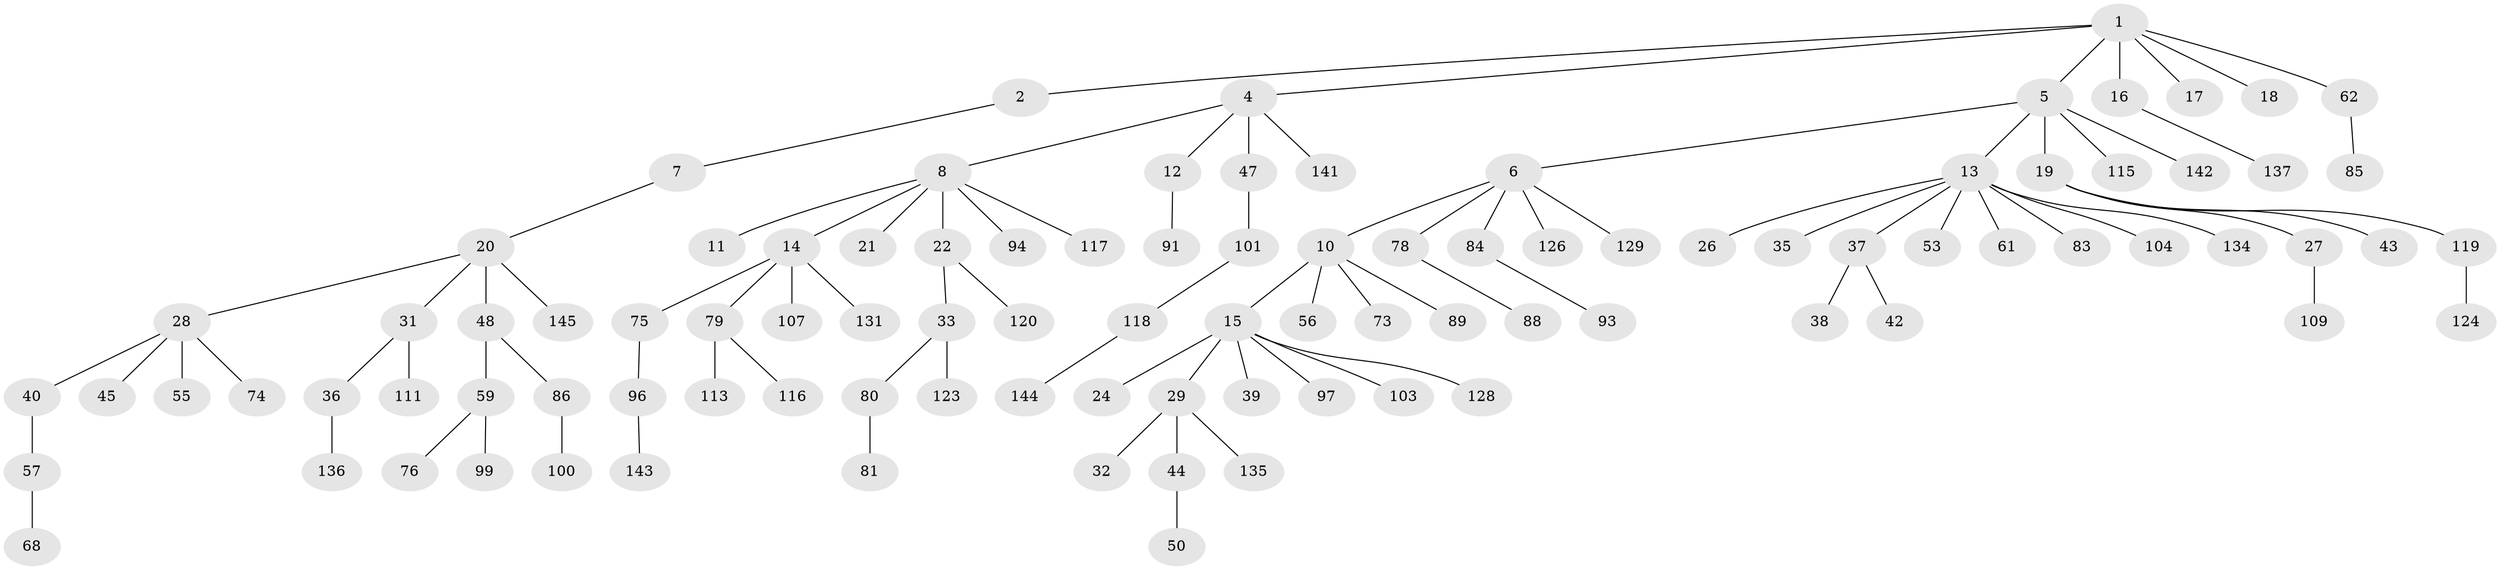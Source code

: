 // original degree distribution, {6: 0.03424657534246575, 3: 0.1095890410958904, 5: 0.03424657534246575, 4: 0.0547945205479452, 2: 0.23972602739726026, 9: 0.00684931506849315, 1: 0.5205479452054794}
// Generated by graph-tools (version 1.1) at 2025/42/03/06/25 10:42:06]
// undirected, 98 vertices, 97 edges
graph export_dot {
graph [start="1"]
  node [color=gray90,style=filled];
  1 [super="+3"];
  2 [super="+106"];
  4 [super="+46"];
  5 [super="+30"];
  6 [super="+54"];
  7 [super="+63"];
  8 [super="+9"];
  10 [super="+60"];
  11 [super="+41"];
  12 [super="+51"];
  13 [super="+127"];
  14 [super="+25"];
  15 [super="+23"];
  16 [super="+82"];
  17;
  18;
  19 [super="+102"];
  20 [super="+69"];
  21 [super="+34"];
  22 [super="+58"];
  24;
  26;
  27 [super="+105"];
  28 [super="+52"];
  29 [super="+49"];
  31 [super="+64"];
  32;
  33 [super="+70"];
  35 [super="+72"];
  36 [super="+121"];
  37 [super="+122"];
  38;
  39;
  40 [super="+65"];
  42 [super="+66"];
  43;
  44 [super="+130"];
  45 [super="+92"];
  47;
  48 [super="+67"];
  50;
  53 [super="+95"];
  55;
  56;
  57 [super="+77"];
  59 [super="+108"];
  61;
  62;
  68 [super="+71"];
  73;
  74;
  75 [super="+87"];
  76;
  78 [super="+114"];
  79 [super="+139"];
  80;
  81;
  83;
  84 [super="+110"];
  85 [super="+125"];
  86 [super="+90"];
  88;
  89;
  91;
  93;
  94;
  96 [super="+98"];
  97;
  99;
  100;
  101;
  103 [super="+146"];
  104 [super="+133"];
  107 [super="+112"];
  109 [super="+132"];
  111;
  113;
  115;
  116;
  117;
  118;
  119;
  120;
  123 [super="+140"];
  124;
  126;
  128;
  129;
  131;
  134;
  135;
  136 [super="+138"];
  137;
  141;
  142;
  143;
  144;
  145;
  1 -- 2;
  1 -- 4;
  1 -- 5;
  1 -- 16;
  1 -- 62;
  1 -- 18;
  1 -- 17;
  2 -- 7;
  4 -- 8;
  4 -- 12;
  4 -- 47;
  4 -- 141;
  5 -- 6;
  5 -- 13;
  5 -- 19;
  5 -- 115;
  5 -- 142;
  6 -- 10;
  6 -- 129;
  6 -- 78;
  6 -- 126;
  6 -- 84;
  7 -- 20;
  8 -- 14;
  8 -- 21;
  8 -- 94;
  8 -- 117;
  8 -- 11;
  8 -- 22;
  10 -- 15;
  10 -- 56;
  10 -- 89;
  10 -- 73;
  12 -- 91;
  13 -- 26;
  13 -- 35;
  13 -- 37;
  13 -- 53;
  13 -- 61;
  13 -- 83;
  13 -- 104;
  13 -- 134;
  14 -- 75;
  14 -- 79;
  14 -- 107;
  14 -- 131;
  15 -- 24;
  15 -- 128;
  15 -- 97;
  15 -- 39;
  15 -- 103;
  15 -- 29;
  16 -- 137;
  19 -- 27;
  19 -- 43;
  19 -- 119;
  20 -- 28;
  20 -- 31;
  20 -- 48;
  20 -- 145;
  22 -- 33;
  22 -- 120;
  27 -- 109;
  28 -- 40;
  28 -- 45;
  28 -- 74;
  28 -- 55;
  29 -- 32;
  29 -- 44;
  29 -- 135;
  31 -- 36;
  31 -- 111;
  33 -- 123;
  33 -- 80;
  36 -- 136;
  37 -- 38;
  37 -- 42;
  40 -- 57;
  44 -- 50;
  47 -- 101;
  48 -- 59;
  48 -- 86;
  57 -- 68;
  59 -- 76;
  59 -- 99;
  62 -- 85;
  75 -- 96;
  78 -- 88;
  79 -- 113;
  79 -- 116;
  80 -- 81;
  84 -- 93;
  86 -- 100;
  96 -- 143;
  101 -- 118;
  118 -- 144;
  119 -- 124;
}
